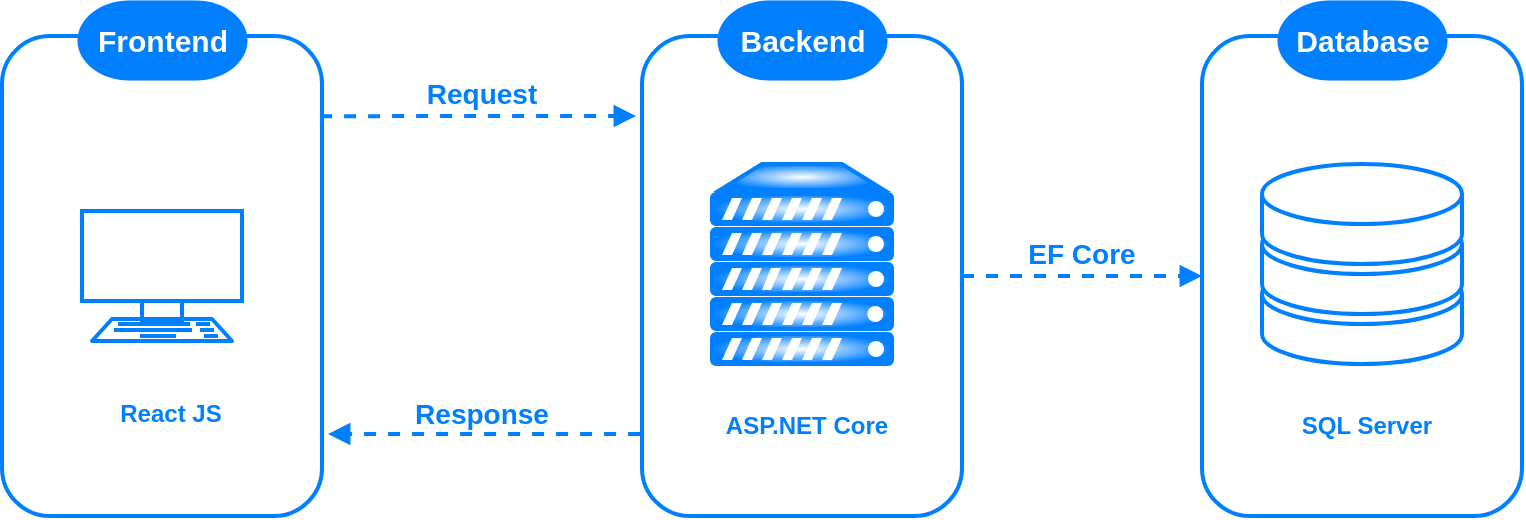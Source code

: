 <mxfile>
    <diagram name="Página-1" id="gd-VPFGAJJ6Jh6VFhRKT">
        <mxGraphModel dx="800" dy="483" grid="0" gridSize="10" guides="1" tooltips="1" connect="1" arrows="1" fold="1" page="1" pageScale="1" pageWidth="827" pageHeight="1169" background="#ffffff" math="0" shadow="0">
            <root>
                <mxCell id="0"/>
                <mxCell id="1" parent="0"/>
                <mxCell id="R71kWVGDYZqG1tfcmJxz-2" value="" style="rounded=1;html=1;fontColor=#3333FF;whiteSpace=wrap;labelBorderColor=default;fillColor=#FFFFFF;strokeColor=#007FFF;strokeWidth=2;" parent="1" vertex="1">
                    <mxGeometry x="40" y="160" width="160" height="240" as="geometry"/>
                </mxCell>
                <mxCell id="R71kWVGDYZqG1tfcmJxz-4" value="&lt;b&gt;&lt;font style=&quot;font-size: 15px; color: rgb(255, 255, 255);&quot;&gt;Frontend&lt;/font&gt;&lt;/b&gt;" style="strokeWidth=0;html=1;shape=mxgraph.flowchart.terminator;whiteSpace=wrap;fillColor=#007FFF;strokeColor=#007FFF;shadow=0;perimeter=rectanglePerimeter;fixDash=0;" parent="1" vertex="1">
                    <mxGeometry x="77.5" y="142" width="85" height="40" as="geometry"/>
                </mxCell>
                <mxCell id="R71kWVGDYZqG1tfcmJxz-7" value="" style="fontColor=#0066CC;verticalAlign=top;verticalLabelPosition=bottom;labelPosition=center;align=center;html=1;outlineConnect=0;fillColor=none;strokeColor=#007FFF;gradientColor=none;gradientDirection=north;strokeWidth=2;shape=mxgraph.networks.terminal;" parent="1" vertex="1">
                    <mxGeometry x="80" y="247.5" width="80" height="65" as="geometry"/>
                </mxCell>
                <mxCell id="R71kWVGDYZqG1tfcmJxz-9" value="" style="rounded=1;html=1;fontColor=#3333FF;whiteSpace=wrap;labelBorderColor=default;fillColor=#FFFFFF;strokeColor=#007FFF;strokeWidth=2;" parent="1" vertex="1">
                    <mxGeometry x="360" y="160" width="160" height="240" as="geometry"/>
                </mxCell>
                <mxCell id="R71kWVGDYZqG1tfcmJxz-8" value="&lt;span style=&quot;font-size: 15px;&quot;&gt;&lt;b&gt;&lt;font style=&quot;color: rgb(255, 255, 255);&quot;&gt;Backend&lt;/font&gt;&lt;/b&gt;&lt;/span&gt;" style="strokeWidth=0;html=1;shape=mxgraph.flowchart.terminator;whiteSpace=wrap;fillColor=#007FFF;strokeColor=#007FFF;shadow=0;perimeter=rectanglePerimeter;fixDash=0;fontColor=#FFFFFF;" parent="1" vertex="1">
                    <mxGeometry x="397.5" y="142" width="85" height="40" as="geometry"/>
                </mxCell>
                <mxCell id="R71kWVGDYZqG1tfcmJxz-11" value="" style="endArrow=block;html=1;rounded=0;exitX=0.994;exitY=0.167;exitDx=0;exitDy=0;exitPerimeter=0;strokeWidth=2;dashed=1;endFill=1;strokeColor=#007FFF;" parent="1" source="R71kWVGDYZqG1tfcmJxz-2" edge="1">
                    <mxGeometry width="50" height="50" relative="1" as="geometry">
                        <mxPoint x="220" y="300" as="sourcePoint"/>
                        <mxPoint x="357" y="200" as="targetPoint"/>
                    </mxGeometry>
                </mxCell>
                <mxCell id="R71kWVGDYZqG1tfcmJxz-12" value="" style="endArrow=block;html=1;rounded=0;exitX=-0.006;exitY=0.829;exitDx=0;exitDy=0;exitPerimeter=0;strokeWidth=2;endFill=1;dashed=1;strokeColor=#007FFF;" parent="1" source="R71kWVGDYZqG1tfcmJxz-9" edge="1">
                    <mxGeometry width="50" height="50" relative="1" as="geometry">
                        <mxPoint x="350" y="360" as="sourcePoint"/>
                        <mxPoint x="203" y="359" as="targetPoint"/>
                    </mxGeometry>
                </mxCell>
                <mxCell id="R71kWVGDYZqG1tfcmJxz-13" value="&lt;font&gt;Request&lt;/font&gt;" style="text;html=1;align=center;verticalAlign=middle;whiteSpace=wrap;rounded=0;fontColor=#007FFF;fontStyle=1;fontSize=14;" parent="1" vertex="1">
                    <mxGeometry x="250" y="174" width="60" height="30" as="geometry"/>
                </mxCell>
                <mxCell id="R71kWVGDYZqG1tfcmJxz-14" value="&lt;font&gt;Response&lt;/font&gt;" style="text;html=1;align=center;verticalAlign=middle;whiteSpace=wrap;rounded=0;fontColor=#007FFF;fontStyle=1;fontSize=14;" parent="1" vertex="1">
                    <mxGeometry x="250" y="334" width="60" height="30" as="geometry"/>
                </mxCell>
                <mxCell id="R71kWVGDYZqG1tfcmJxz-16" value="" style="rounded=1;html=1;fontColor=#3333FF;whiteSpace=wrap;labelBorderColor=default;fillColor=#FFFFFF;strokeColor=#007FFF;strokeWidth=2;" parent="1" vertex="1">
                    <mxGeometry x="640" y="160" width="160" height="240" as="geometry"/>
                </mxCell>
                <mxCell id="R71kWVGDYZqG1tfcmJxz-15" value="&lt;span style=&quot;font-size: 15px;&quot;&gt;&lt;b&gt;&lt;font style=&quot;color: rgb(255, 255, 255);&quot;&gt;Database&lt;/font&gt;&lt;/b&gt;&lt;/span&gt;" style="strokeWidth=0;html=1;shape=mxgraph.flowchart.terminator;whiteSpace=wrap;fillColor=#007FFF;strokeColor=#007FFF;shadow=0;perimeter=rectanglePerimeter;fixDash=0;fontColor=#FFFFFF;" parent="1" vertex="1">
                    <mxGeometry x="677.5" y="142" width="85" height="40" as="geometry"/>
                </mxCell>
                <mxCell id="R71kWVGDYZqG1tfcmJxz-17" value="" style="endArrow=block;html=1;rounded=0;exitX=1;exitY=0.5;exitDx=0;exitDy=0;entryX=0;entryY=0.5;entryDx=0;entryDy=0;endFill=1;strokeWidth=2;dashed=1;strokeColor=#007FFF;" parent="1" source="R71kWVGDYZqG1tfcmJxz-9" target="R71kWVGDYZqG1tfcmJxz-16" edge="1">
                    <mxGeometry width="50" height="50" relative="1" as="geometry">
                        <mxPoint x="470" y="300" as="sourcePoint"/>
                        <mxPoint x="520" y="250" as="targetPoint"/>
                    </mxGeometry>
                </mxCell>
                <mxCell id="R71kWVGDYZqG1tfcmJxz-18" value="" style="fontColor=#0066CC;verticalAlign=top;verticalLabelPosition=bottom;labelPosition=center;align=center;html=1;outlineConnect=0;fillColor=#FFFFFF;strokeColor=#007FFF;gradientColor=none;gradientDirection=north;strokeWidth=2;shape=mxgraph.networks.storage;" parent="1" vertex="1">
                    <mxGeometry x="670" y="224" width="100" height="100" as="geometry"/>
                </mxCell>
                <mxCell id="R71kWVGDYZqG1tfcmJxz-20" value="" style="fontColor=#0066CC;verticalAlign=top;verticalLabelPosition=bottom;labelPosition=center;align=center;html=1;outlineConnect=0;fillColor=#FFFFFF;strokeColor=#007FFF;gradientColor=#007FFF;gradientDirection=radial;strokeWidth=2;shape=mxgraph.networks.server;" parent="1" vertex="1">
                    <mxGeometry x="395" y="224" width="90" height="100" as="geometry"/>
                </mxCell>
                <mxCell id="R71kWVGDYZqG1tfcmJxz-21" value="&lt;b&gt;ASP.NET Core&lt;/b&gt;" style="text;html=1;align=center;verticalAlign=middle;whiteSpace=wrap;rounded=0;fontColor=#007FFF;" parent="1" vertex="1">
                    <mxGeometry x="396" y="340" width="93" height="30" as="geometry"/>
                </mxCell>
                <mxCell id="R71kWVGDYZqG1tfcmJxz-22" value="&lt;b&gt;SQL Server&lt;/b&gt;" style="text;html=1;align=center;verticalAlign=middle;whiteSpace=wrap;rounded=0;fontColor=#007FFF;" parent="1" vertex="1">
                    <mxGeometry x="676" y="340" width="93" height="30" as="geometry"/>
                </mxCell>
                <mxCell id="R71kWVGDYZqG1tfcmJxz-23" value="&lt;b&gt;React JS&lt;/b&gt;" style="text;html=1;align=center;verticalAlign=middle;whiteSpace=wrap;rounded=0;fontColor=#007FFF;" parent="1" vertex="1">
                    <mxGeometry x="77.5" y="334" width="93" height="30" as="geometry"/>
                </mxCell>
                <mxCell id="R71kWVGDYZqG1tfcmJxz-24" value="&lt;font&gt;EF Core&lt;/font&gt;" style="text;html=1;align=center;verticalAlign=middle;whiteSpace=wrap;rounded=0;fontColor=#007FFF;fontStyle=1;fontSize=14;" parent="1" vertex="1">
                    <mxGeometry x="550" y="254" width="60" height="30" as="geometry"/>
                </mxCell>
            </root>
        </mxGraphModel>
    </diagram>
</mxfile>